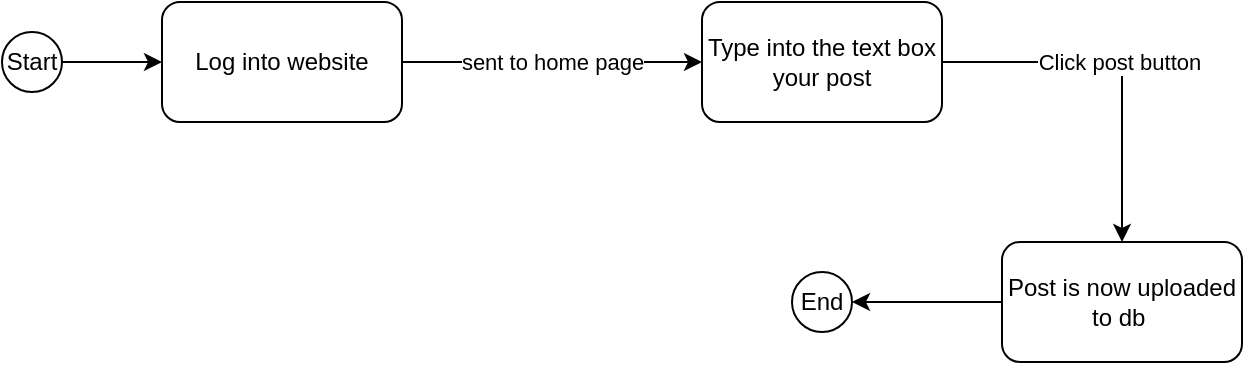 <mxfile version="28.2.5">
  <diagram name="Page-1" id="whApyk706rrMYBj68wfh">
    <mxGraphModel dx="946" dy="648" grid="1" gridSize="10" guides="1" tooltips="1" connect="1" arrows="1" fold="1" page="1" pageScale="1" pageWidth="850" pageHeight="1100" math="0" shadow="0">
      <root>
        <mxCell id="0" />
        <mxCell id="1" parent="0" />
        <mxCell id="lWTRtSVzMxc-5HAPLnIa-2" value="Log into website" style="rounded=1;whiteSpace=wrap;html=1;" parent="1" vertex="1">
          <mxGeometry x="140" y="130" width="120" height="60" as="geometry" />
        </mxCell>
        <mxCell id="lWTRtSVzMxc-5HAPLnIa-3" value="Type into the text box your post" style="rounded=1;whiteSpace=wrap;html=1;" parent="1" vertex="1">
          <mxGeometry x="410" y="130" width="120" height="60" as="geometry" />
        </mxCell>
        <mxCell id="lWTRtSVzMxc-5HAPLnIa-15" style="edgeStyle=orthogonalEdgeStyle;rounded=0;orthogonalLoop=1;jettySize=auto;html=1;entryX=1;entryY=0.5;entryDx=0;entryDy=0;" parent="1" source="lWTRtSVzMxc-5HAPLnIa-4" target="lWTRtSVzMxc-5HAPLnIa-13" edge="1">
          <mxGeometry relative="1" as="geometry" />
        </mxCell>
        <mxCell id="lWTRtSVzMxc-5HAPLnIa-4" value="Post is now uploaded to db&amp;nbsp;" style="rounded=1;whiteSpace=wrap;html=1;" parent="1" vertex="1">
          <mxGeometry x="560" y="250" width="120" height="60" as="geometry" />
        </mxCell>
        <mxCell id="lWTRtSVzMxc-5HAPLnIa-8" value="" style="endArrow=classic;html=1;rounded=0;exitX=1;exitY=0.5;exitDx=0;exitDy=0;" parent="1" source="lWTRtSVzMxc-5HAPLnIa-2" target="lWTRtSVzMxc-5HAPLnIa-3" edge="1">
          <mxGeometry relative="1" as="geometry">
            <mxPoint x="370" y="250" as="sourcePoint" />
            <mxPoint x="409" y="160" as="targetPoint" />
          </mxGeometry>
        </mxCell>
        <mxCell id="lWTRtSVzMxc-5HAPLnIa-9" value="sent to home page" style="edgeLabel;resizable=0;html=1;;align=center;verticalAlign=middle;" parent="lWTRtSVzMxc-5HAPLnIa-8" connectable="0" vertex="1">
          <mxGeometry relative="1" as="geometry" />
        </mxCell>
        <mxCell id="lWTRtSVzMxc-5HAPLnIa-10" value="" style="endArrow=classic;html=1;rounded=0;exitX=1;exitY=0.5;exitDx=0;exitDy=0;entryX=0.5;entryY=0;entryDx=0;entryDy=0;" parent="1" source="lWTRtSVzMxc-5HAPLnIa-3" target="lWTRtSVzMxc-5HAPLnIa-4" edge="1">
          <mxGeometry relative="1" as="geometry">
            <mxPoint x="370" y="250" as="sourcePoint" />
            <mxPoint x="470" y="250" as="targetPoint" />
            <Array as="points">
              <mxPoint x="620" y="160" />
            </Array>
          </mxGeometry>
        </mxCell>
        <mxCell id="lWTRtSVzMxc-5HAPLnIa-11" value="Click post button&amp;nbsp;" style="edgeLabel;resizable=0;html=1;;align=center;verticalAlign=middle;" parent="lWTRtSVzMxc-5HAPLnIa-10" connectable="0" vertex="1">
          <mxGeometry relative="1" as="geometry" />
        </mxCell>
        <mxCell id="lWTRtSVzMxc-5HAPLnIa-14" style="edgeStyle=orthogonalEdgeStyle;rounded=0;orthogonalLoop=1;jettySize=auto;html=1;entryX=0;entryY=0.5;entryDx=0;entryDy=0;" parent="1" source="lWTRtSVzMxc-5HAPLnIa-12" target="lWTRtSVzMxc-5HAPLnIa-2" edge="1">
          <mxGeometry relative="1" as="geometry" />
        </mxCell>
        <mxCell id="lWTRtSVzMxc-5HAPLnIa-12" value="Start" style="ellipse;whiteSpace=wrap;html=1;aspect=fixed;" parent="1" vertex="1">
          <mxGeometry x="60" y="145" width="30" height="30" as="geometry" />
        </mxCell>
        <mxCell id="lWTRtSVzMxc-5HAPLnIa-13" value="&lt;div&gt;End&lt;/div&gt;" style="ellipse;whiteSpace=wrap;html=1;aspect=fixed;" parent="1" vertex="1">
          <mxGeometry x="455" y="265" width="30" height="30" as="geometry" />
        </mxCell>
      </root>
    </mxGraphModel>
  </diagram>
</mxfile>
